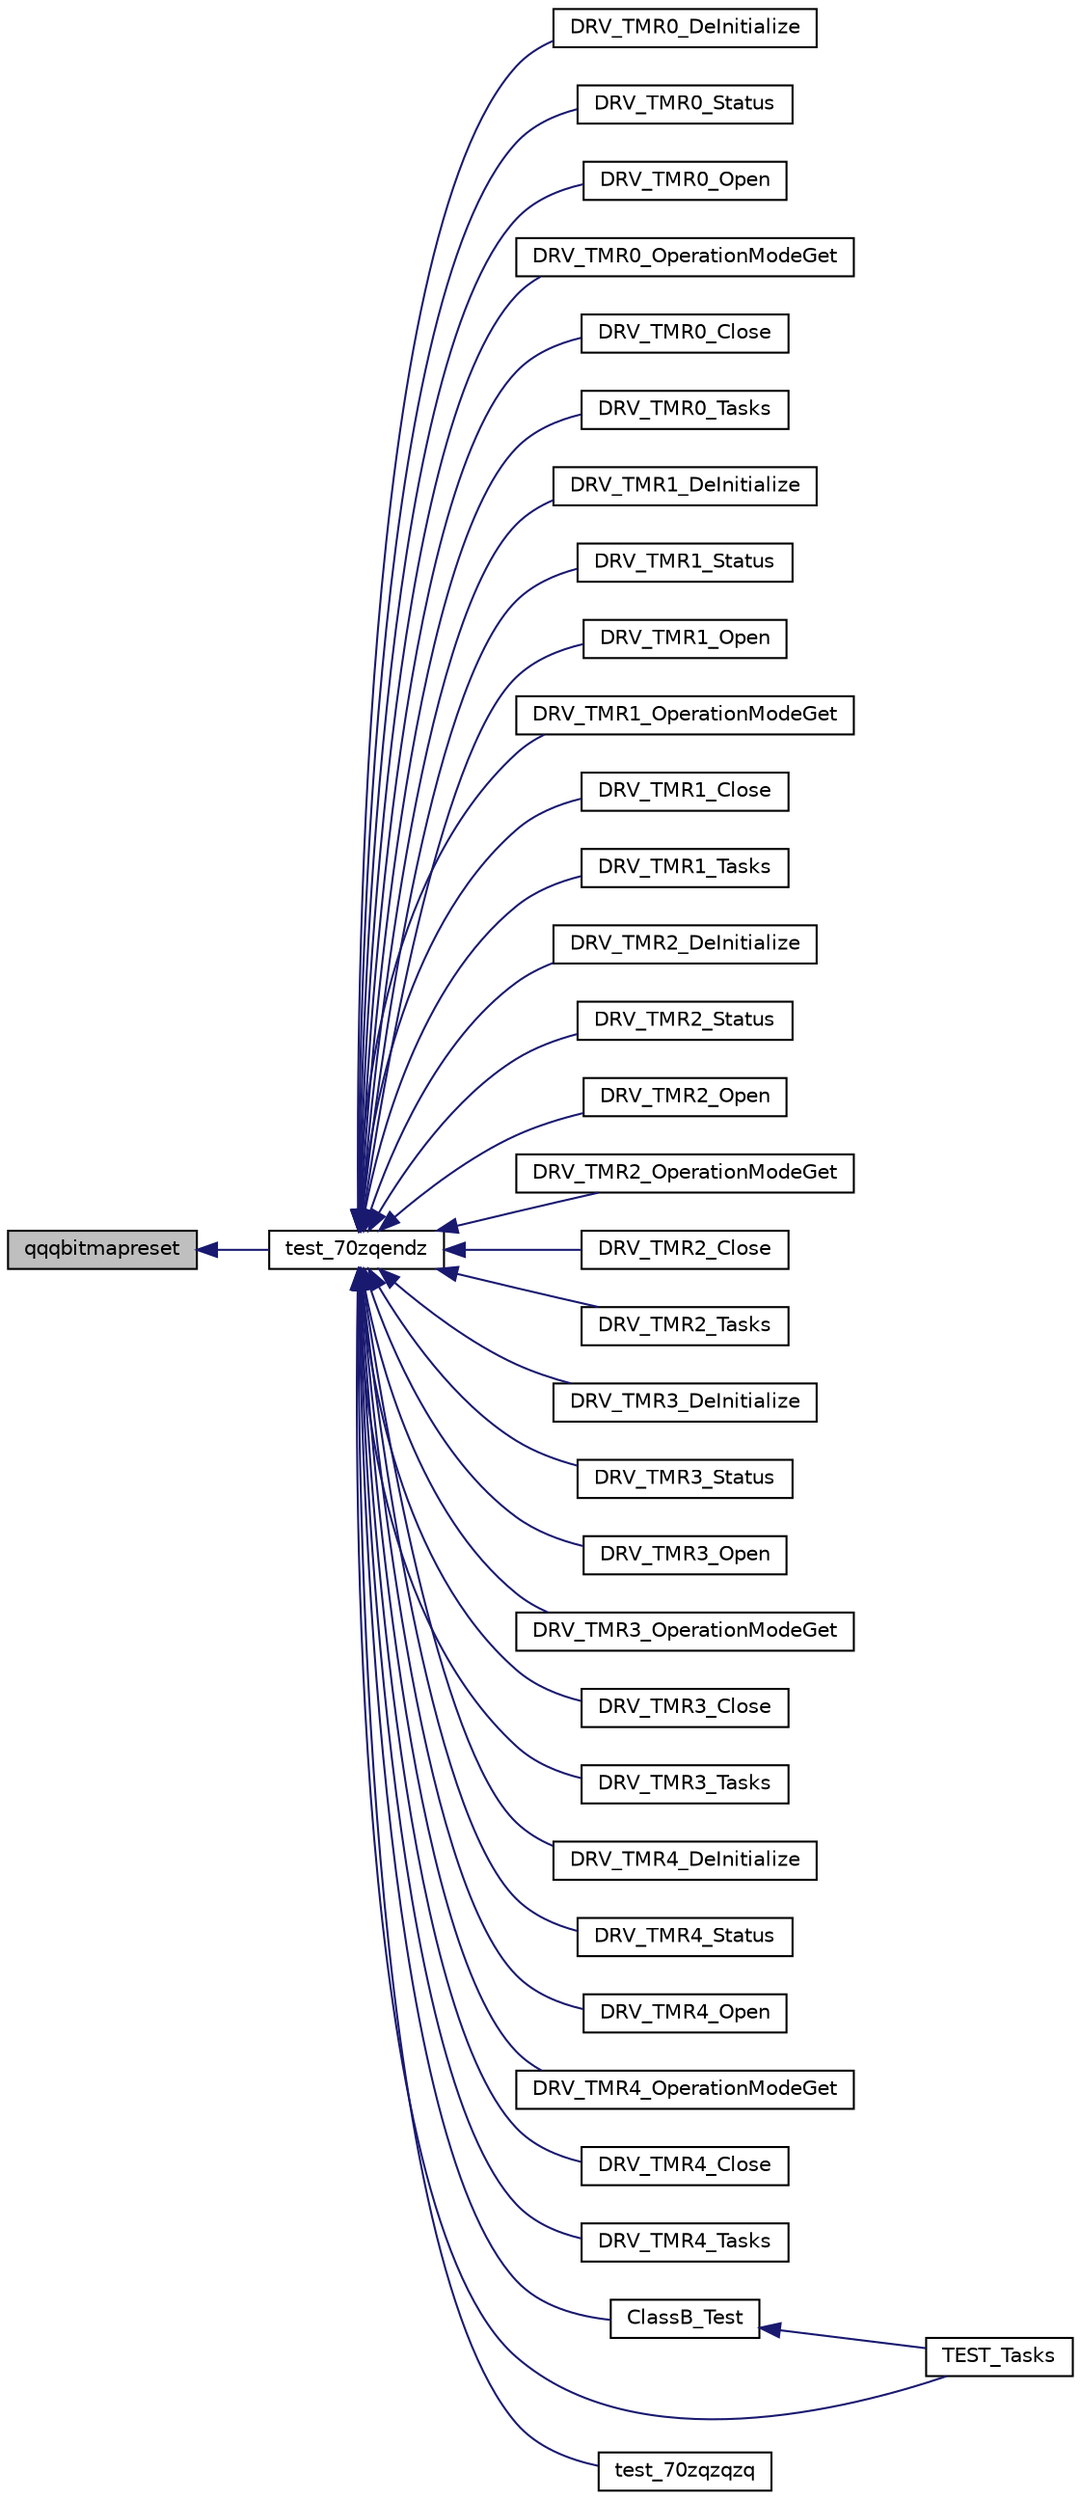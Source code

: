 digraph "qqqbitmapreset"
{
  edge [fontname="Helvetica",fontsize="10",labelfontname="Helvetica",labelfontsize="10"];
  node [fontname="Helvetica",fontsize="10",shape=record];
  rankdir="LR";
  Node623 [label="qqqbitmapreset",height=0.2,width=0.4,color="black", fillcolor="grey75", style="filled", fontcolor="black"];
  Node623 -> Node624 [dir="back",color="midnightblue",fontsize="10",style="solid",fontname="Helvetica"];
  Node624 [label="test_70zqendz",height=0.2,width=0.4,color="black", fillcolor="white", style="filled",URL="$inszt__test_8c.html#a0488eebef7a8ba37a279b283454b8924"];
  Node624 -> Node625 [dir="back",color="midnightblue",fontsize="10",style="solid",fontname="Helvetica"];
  Node625 [label="DRV_TMR0_DeInitialize",height=0.2,width=0.4,color="black", fillcolor="white", style="filled",URL="$inszt__test_8c.html#ac35e22ce2277246569aa15a0142f42de"];
  Node624 -> Node626 [dir="back",color="midnightblue",fontsize="10",style="solid",fontname="Helvetica"];
  Node626 [label="DRV_TMR0_Status",height=0.2,width=0.4,color="black", fillcolor="white", style="filled",URL="$inszt__test_8c.html#aa0b45abb3787c0b80fba63077983fda6"];
  Node624 -> Node627 [dir="back",color="midnightblue",fontsize="10",style="solid",fontname="Helvetica"];
  Node627 [label="DRV_TMR0_Open",height=0.2,width=0.4,color="black", fillcolor="white", style="filled",URL="$inszt__test_8c.html#a6185be0b1acc5308100e9c168c6d9882"];
  Node624 -> Node628 [dir="back",color="midnightblue",fontsize="10",style="solid",fontname="Helvetica"];
  Node628 [label="DRV_TMR0_OperationModeGet",height=0.2,width=0.4,color="black", fillcolor="white", style="filled",URL="$inszt__test_8c.html#a75154e72363837310412c5f0f77ca99b"];
  Node624 -> Node629 [dir="back",color="midnightblue",fontsize="10",style="solid",fontname="Helvetica"];
  Node629 [label="DRV_TMR0_Close",height=0.2,width=0.4,color="black", fillcolor="white", style="filled",URL="$inszt__test_8c.html#a32eae35a1e64a44969e70c746ec9cdc2"];
  Node624 -> Node630 [dir="back",color="midnightblue",fontsize="10",style="solid",fontname="Helvetica"];
  Node630 [label="DRV_TMR0_Tasks",height=0.2,width=0.4,color="black", fillcolor="white", style="filled",URL="$inszt__test_8c.html#a074ed24077060483c762988f726d23e9"];
  Node624 -> Node631 [dir="back",color="midnightblue",fontsize="10",style="solid",fontname="Helvetica"];
  Node631 [label="DRV_TMR1_DeInitialize",height=0.2,width=0.4,color="black", fillcolor="white", style="filled",URL="$inszt__test_8c.html#abf7739f5097a1ceff5268ea070a35c9e"];
  Node624 -> Node632 [dir="back",color="midnightblue",fontsize="10",style="solid",fontname="Helvetica"];
  Node632 [label="DRV_TMR1_Status",height=0.2,width=0.4,color="black", fillcolor="white", style="filled",URL="$inszt__test_8c.html#af0b509a65d0cc40830845f905e72f383"];
  Node624 -> Node633 [dir="back",color="midnightblue",fontsize="10",style="solid",fontname="Helvetica"];
  Node633 [label="DRV_TMR1_Open",height=0.2,width=0.4,color="black", fillcolor="white", style="filled",URL="$inszt__test_8c.html#ac23662f1a2e62aff3d8576b4fb403b5e"];
  Node624 -> Node634 [dir="back",color="midnightblue",fontsize="10",style="solid",fontname="Helvetica"];
  Node634 [label="DRV_TMR1_OperationModeGet",height=0.2,width=0.4,color="black", fillcolor="white", style="filled",URL="$inszt__test_8c.html#a2ddcb52c248a14db2f5d3cc2b8396b4d"];
  Node624 -> Node635 [dir="back",color="midnightblue",fontsize="10",style="solid",fontname="Helvetica"];
  Node635 [label="DRV_TMR1_Close",height=0.2,width=0.4,color="black", fillcolor="white", style="filled",URL="$inszt__test_8c.html#a6a5cde4bb2a1f040394eff6085aa1d59"];
  Node624 -> Node636 [dir="back",color="midnightblue",fontsize="10",style="solid",fontname="Helvetica"];
  Node636 [label="DRV_TMR1_Tasks",height=0.2,width=0.4,color="black", fillcolor="white", style="filled",URL="$inszt__test_8c.html#a0c01e1083b80ad88b2bc0fae758b1f0e"];
  Node624 -> Node637 [dir="back",color="midnightblue",fontsize="10",style="solid",fontname="Helvetica"];
  Node637 [label="DRV_TMR2_DeInitialize",height=0.2,width=0.4,color="black", fillcolor="white", style="filled",URL="$inszt__test_8c.html#a0aa800750e31f5d3aea0afcd7faa41fe"];
  Node624 -> Node638 [dir="back",color="midnightblue",fontsize="10",style="solid",fontname="Helvetica"];
  Node638 [label="DRV_TMR2_Status",height=0.2,width=0.4,color="black", fillcolor="white", style="filled",URL="$inszt__test_8c.html#ab66021f387d5cbb3e7ab20b7718aa773"];
  Node624 -> Node639 [dir="back",color="midnightblue",fontsize="10",style="solid",fontname="Helvetica"];
  Node639 [label="DRV_TMR2_Open",height=0.2,width=0.4,color="black", fillcolor="white", style="filled",URL="$inszt__test_8c.html#ae3ec2e7d926f1dfcf4d5b4ec3f4452b1"];
  Node624 -> Node640 [dir="back",color="midnightblue",fontsize="10",style="solid",fontname="Helvetica"];
  Node640 [label="DRV_TMR2_OperationModeGet",height=0.2,width=0.4,color="black", fillcolor="white", style="filled",URL="$inszt__test_8c.html#aaec612bc5ca6823e226aa9e168f0f7e4"];
  Node624 -> Node641 [dir="back",color="midnightblue",fontsize="10",style="solid",fontname="Helvetica"];
  Node641 [label="DRV_TMR2_Close",height=0.2,width=0.4,color="black", fillcolor="white", style="filled",URL="$inszt__test_8c.html#a5ad44e5f36f8a566c396331e7c08c15d"];
  Node624 -> Node642 [dir="back",color="midnightblue",fontsize="10",style="solid",fontname="Helvetica"];
  Node642 [label="DRV_TMR2_Tasks",height=0.2,width=0.4,color="black", fillcolor="white", style="filled",URL="$inszt__test_8c.html#a4cae103296c260a0cacd0bfbb02abec6"];
  Node624 -> Node643 [dir="back",color="midnightblue",fontsize="10",style="solid",fontname="Helvetica"];
  Node643 [label="DRV_TMR3_DeInitialize",height=0.2,width=0.4,color="black", fillcolor="white", style="filled",URL="$inszt__test_8c.html#a51119949a1b0dc2ade9d15cd3eef3cf9"];
  Node624 -> Node644 [dir="back",color="midnightblue",fontsize="10",style="solid",fontname="Helvetica"];
  Node644 [label="DRV_TMR3_Status",height=0.2,width=0.4,color="black", fillcolor="white", style="filled",URL="$inszt__test_8c.html#ab337820f2261ee63bfbdbe91f999de92"];
  Node624 -> Node645 [dir="back",color="midnightblue",fontsize="10",style="solid",fontname="Helvetica"];
  Node645 [label="DRV_TMR3_Open",height=0.2,width=0.4,color="black", fillcolor="white", style="filled",URL="$inszt__test_8c.html#a14def85d2721c6fe7a0f52e5da985745"];
  Node624 -> Node646 [dir="back",color="midnightblue",fontsize="10",style="solid",fontname="Helvetica"];
  Node646 [label="DRV_TMR3_OperationModeGet",height=0.2,width=0.4,color="black", fillcolor="white", style="filled",URL="$inszt__test_8c.html#aba3d374b5742c8fed77fb9c5125906e8"];
  Node624 -> Node647 [dir="back",color="midnightblue",fontsize="10",style="solid",fontname="Helvetica"];
  Node647 [label="DRV_TMR3_Close",height=0.2,width=0.4,color="black", fillcolor="white", style="filled",URL="$inszt__test_8c.html#a5dd9fa4b5c96ae83f17ed22952b3526b"];
  Node624 -> Node648 [dir="back",color="midnightblue",fontsize="10",style="solid",fontname="Helvetica"];
  Node648 [label="DRV_TMR3_Tasks",height=0.2,width=0.4,color="black", fillcolor="white", style="filled",URL="$inszt__test_8c.html#ac4622292b2dab66f9b5ae9778db08478"];
  Node624 -> Node649 [dir="back",color="midnightblue",fontsize="10",style="solid",fontname="Helvetica"];
  Node649 [label="DRV_TMR4_DeInitialize",height=0.2,width=0.4,color="black", fillcolor="white", style="filled",URL="$inszt__test_8c.html#a24315793d9553d184024aea496534bc5"];
  Node624 -> Node650 [dir="back",color="midnightblue",fontsize="10",style="solid",fontname="Helvetica"];
  Node650 [label="DRV_TMR4_Status",height=0.2,width=0.4,color="black", fillcolor="white", style="filled",URL="$inszt__test_8c.html#aeb55a9257642cf221bcb641b25033668"];
  Node624 -> Node651 [dir="back",color="midnightblue",fontsize="10",style="solid",fontname="Helvetica"];
  Node651 [label="DRV_TMR4_Open",height=0.2,width=0.4,color="black", fillcolor="white", style="filled",URL="$inszt__test_8c.html#a6e2c39c5a9d8b23859be0e673b43b1b9"];
  Node624 -> Node652 [dir="back",color="midnightblue",fontsize="10",style="solid",fontname="Helvetica"];
  Node652 [label="DRV_TMR4_OperationModeGet",height=0.2,width=0.4,color="black", fillcolor="white", style="filled",URL="$inszt__test_8c.html#ad47780c4b3a36ef4f64841b0106a751d"];
  Node624 -> Node653 [dir="back",color="midnightblue",fontsize="10",style="solid",fontname="Helvetica"];
  Node653 [label="DRV_TMR4_Close",height=0.2,width=0.4,color="black", fillcolor="white", style="filled",URL="$inszt__test_8c.html#abca98245dd4f6348cc96c19911fa2f7f"];
  Node624 -> Node654 [dir="back",color="midnightblue",fontsize="10",style="solid",fontname="Helvetica"];
  Node654 [label="DRV_TMR4_Tasks",height=0.2,width=0.4,color="black", fillcolor="white", style="filled",URL="$inszt__test_8c.html#a97a4bb302673812056f8ad54ea70b59e"];
  Node624 -> Node655 [dir="back",color="midnightblue",fontsize="10",style="solid",fontname="Helvetica"];
  Node655 [label="ClassB_Test",height=0.2,width=0.4,color="black", fillcolor="white", style="filled",URL="$inszt__test_8c.html#a0082d7f9f08c74e3744cba7f387d4f4f"];
  Node655 -> Node656 [dir="back",color="midnightblue",fontsize="10",style="solid",fontname="Helvetica"];
  Node656 [label="TEST_Tasks",height=0.2,width=0.4,color="black", fillcolor="white", style="filled",URL="$test_8h.html#a2186c6908f2d488a4daa437210e56675"];
  Node624 -> Node656 [dir="back",color="midnightblue",fontsize="10",style="solid",fontname="Helvetica"];
  Node624 -> Node657 [dir="back",color="midnightblue",fontsize="10",style="solid",fontname="Helvetica"];
  Node657 [label="test_70zqzqzq",height=0.2,width=0.4,color="black", fillcolor="white", style="filled",URL="$inszt__test_8c.html#a26d6088ca9418d151924e53e24d8e948"];
}
